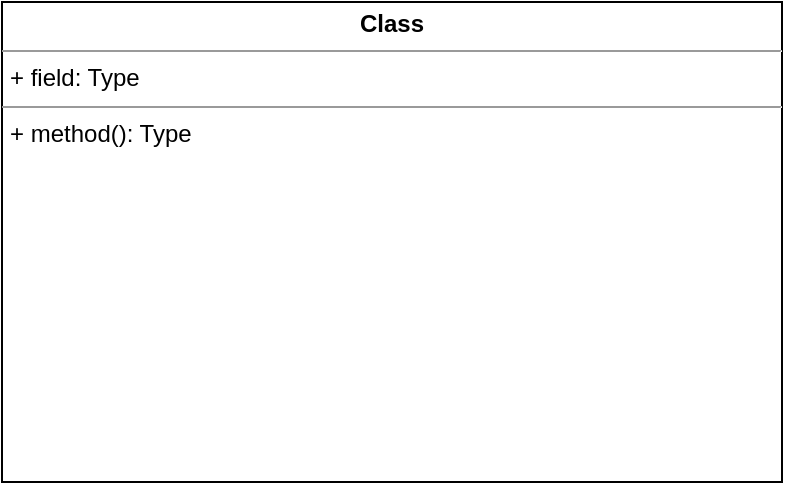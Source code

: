 <mxfile version="20.8.16" type="github">
  <diagram name="Страница 1" id="97GMnqQEHoJMcEAkQsAE">
    <mxGraphModel dx="954" dy="642" grid="1" gridSize="10" guides="1" tooltips="1" connect="1" arrows="1" fold="1" page="1" pageScale="1" pageWidth="827" pageHeight="1169" math="0" shadow="0">
      <root>
        <mxCell id="0" />
        <mxCell id="1" parent="0" />
        <mxCell id="GuuPsQjs8JMd0YXHqDzi-1" value="&lt;p style=&quot;margin:0px;margin-top:4px;text-align:center;&quot;&gt;&lt;b&gt;Class&lt;/b&gt;&lt;/p&gt;&lt;hr size=&quot;1&quot;/&gt;&lt;p style=&quot;margin:0px;margin-left:4px;&quot;&gt;+ field: Type&lt;/p&gt;&lt;hr size=&quot;1&quot;/&gt;&lt;p style=&quot;margin:0px;margin-left:4px;&quot;&gt;+ method(): Type&lt;/p&gt;" style="verticalAlign=top;align=left;overflow=fill;fontSize=12;fontFamily=Helvetica;html=1;" vertex="1" parent="1">
          <mxGeometry x="80" y="80" width="390" height="240" as="geometry" />
        </mxCell>
      </root>
    </mxGraphModel>
  </diagram>
</mxfile>

